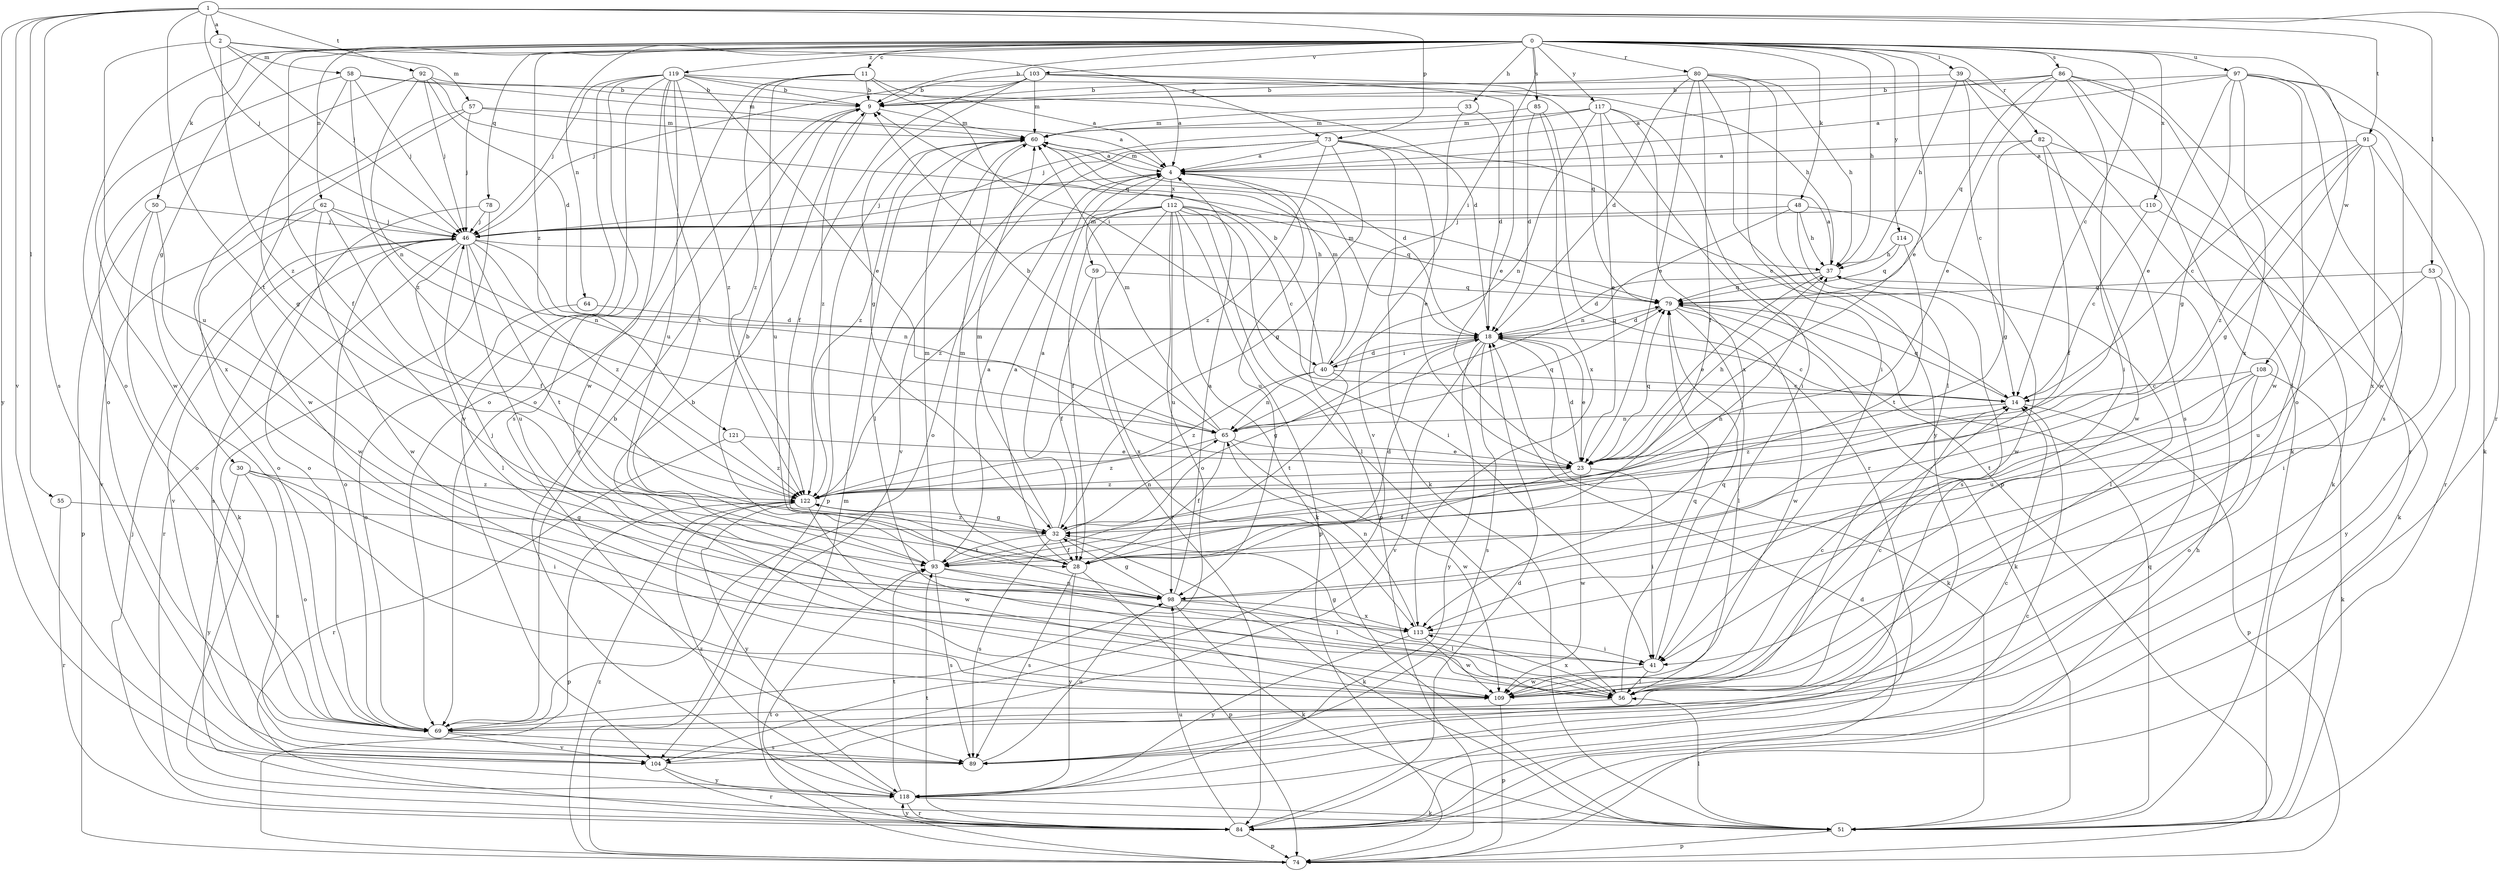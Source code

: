 strict digraph  {
0;
1;
2;
4;
9;
11;
14;
18;
23;
28;
30;
32;
33;
37;
39;
40;
41;
46;
48;
50;
51;
53;
55;
56;
57;
58;
59;
60;
62;
64;
65;
69;
73;
74;
78;
79;
80;
82;
84;
85;
86;
89;
91;
92;
93;
97;
98;
103;
104;
108;
109;
110;
112;
113;
114;
117;
118;
119;
121;
122;
0 -> 9  [label=b];
0 -> 11  [label=c];
0 -> 14  [label=c];
0 -> 23  [label=e];
0 -> 28  [label=f];
0 -> 30  [label=g];
0 -> 33  [label=h];
0 -> 37  [label=h];
0 -> 39  [label=i];
0 -> 40  [label=i];
0 -> 48  [label=k];
0 -> 50  [label=k];
0 -> 62  [label=n];
0 -> 64  [label=n];
0 -> 69  [label=o];
0 -> 78  [label=q];
0 -> 80  [label=r];
0 -> 82  [label=r];
0 -> 85  [label=s];
0 -> 86  [label=s];
0 -> 97  [label=u];
0 -> 103  [label=v];
0 -> 108  [label=w];
0 -> 110  [label=x];
0 -> 114  [label=y];
0 -> 117  [label=y];
0 -> 119  [label=z];
0 -> 121  [label=z];
1 -> 2  [label=a];
1 -> 46  [label=j];
1 -> 53  [label=l];
1 -> 55  [label=l];
1 -> 73  [label=p];
1 -> 84  [label=r];
1 -> 89  [label=s];
1 -> 91  [label=t];
1 -> 92  [label=t];
1 -> 93  [label=t];
1 -> 104  [label=v];
1 -> 118  [label=y];
2 -> 46  [label=j];
2 -> 57  [label=m];
2 -> 58  [label=m];
2 -> 73  [label=p];
2 -> 98  [label=u];
2 -> 122  [label=z];
4 -> 46  [label=j];
4 -> 59  [label=m];
4 -> 60  [label=m];
4 -> 74  [label=p];
4 -> 98  [label=u];
4 -> 112  [label=x];
9 -> 60  [label=m];
9 -> 118  [label=y];
9 -> 122  [label=z];
11 -> 4  [label=a];
11 -> 9  [label=b];
11 -> 40  [label=i];
11 -> 69  [label=o];
11 -> 98  [label=u];
11 -> 122  [label=z];
14 -> 65  [label=n];
14 -> 74  [label=p];
14 -> 79  [label=q];
14 -> 122  [label=z];
18 -> 14  [label=c];
18 -> 23  [label=e];
18 -> 32  [label=g];
18 -> 40  [label=i];
18 -> 51  [label=k];
18 -> 60  [label=m];
18 -> 79  [label=q];
18 -> 89  [label=s];
18 -> 104  [label=v];
18 -> 118  [label=y];
23 -> 18  [label=d];
23 -> 28  [label=f];
23 -> 37  [label=h];
23 -> 41  [label=i];
23 -> 79  [label=q];
23 -> 109  [label=w];
23 -> 122  [label=z];
28 -> 4  [label=a];
28 -> 18  [label=d];
28 -> 60  [label=m];
28 -> 74  [label=p];
28 -> 89  [label=s];
28 -> 118  [label=y];
30 -> 41  [label=i];
30 -> 69  [label=o];
30 -> 89  [label=s];
30 -> 118  [label=y];
30 -> 122  [label=z];
32 -> 4  [label=a];
32 -> 28  [label=f];
32 -> 51  [label=k];
32 -> 60  [label=m];
32 -> 65  [label=n];
32 -> 89  [label=s];
32 -> 93  [label=t];
32 -> 122  [label=z];
33 -> 18  [label=d];
33 -> 60  [label=m];
33 -> 104  [label=v];
37 -> 4  [label=a];
37 -> 18  [label=d];
37 -> 23  [label=e];
37 -> 56  [label=l];
37 -> 79  [label=q];
39 -> 9  [label=b];
39 -> 14  [label=c];
39 -> 37  [label=h];
39 -> 51  [label=k];
39 -> 89  [label=s];
40 -> 9  [label=b];
40 -> 14  [label=c];
40 -> 18  [label=d];
40 -> 60  [label=m];
40 -> 65  [label=n];
40 -> 93  [label=t];
40 -> 122  [label=z];
41 -> 32  [label=g];
41 -> 56  [label=l];
41 -> 79  [label=q];
41 -> 109  [label=w];
46 -> 37  [label=h];
46 -> 56  [label=l];
46 -> 65  [label=n];
46 -> 69  [label=o];
46 -> 84  [label=r];
46 -> 89  [label=s];
46 -> 93  [label=t];
46 -> 98  [label=u];
46 -> 104  [label=v];
46 -> 122  [label=z];
48 -> 37  [label=h];
48 -> 46  [label=j];
48 -> 65  [label=n];
48 -> 89  [label=s];
48 -> 109  [label=w];
50 -> 46  [label=j];
50 -> 69  [label=o];
50 -> 74  [label=p];
50 -> 109  [label=w];
51 -> 56  [label=l];
51 -> 74  [label=p];
51 -> 79  [label=q];
53 -> 41  [label=i];
53 -> 79  [label=q];
53 -> 98  [label=u];
53 -> 118  [label=y];
55 -> 32  [label=g];
55 -> 84  [label=r];
56 -> 9  [label=b];
56 -> 14  [label=c];
56 -> 69  [label=o];
56 -> 79  [label=q];
56 -> 113  [label=x];
57 -> 4  [label=a];
57 -> 46  [label=j];
57 -> 60  [label=m];
57 -> 109  [label=w];
57 -> 113  [label=x];
58 -> 9  [label=b];
58 -> 32  [label=g];
58 -> 46  [label=j];
58 -> 60  [label=m];
58 -> 109  [label=w];
58 -> 122  [label=z];
59 -> 28  [label=f];
59 -> 79  [label=q];
59 -> 113  [label=x];
60 -> 4  [label=a];
60 -> 18  [label=d];
60 -> 56  [label=l];
60 -> 74  [label=p];
60 -> 122  [label=z];
62 -> 28  [label=f];
62 -> 46  [label=j];
62 -> 65  [label=n];
62 -> 69  [label=o];
62 -> 104  [label=v];
62 -> 109  [label=w];
64 -> 18  [label=d];
64 -> 69  [label=o];
65 -> 9  [label=b];
65 -> 23  [label=e];
65 -> 28  [label=f];
65 -> 60  [label=m];
65 -> 79  [label=q];
65 -> 109  [label=w];
65 -> 122  [label=z];
69 -> 9  [label=b];
69 -> 89  [label=s];
69 -> 104  [label=v];
73 -> 4  [label=a];
73 -> 14  [label=c];
73 -> 23  [label=e];
73 -> 32  [label=g];
73 -> 51  [label=k];
73 -> 69  [label=o];
73 -> 104  [label=v];
73 -> 122  [label=z];
74 -> 18  [label=d];
74 -> 60  [label=m];
74 -> 93  [label=t];
74 -> 122  [label=z];
78 -> 46  [label=j];
78 -> 51  [label=k];
78 -> 69  [label=o];
79 -> 18  [label=d];
79 -> 51  [label=k];
79 -> 56  [label=l];
79 -> 109  [label=w];
80 -> 9  [label=b];
80 -> 18  [label=d];
80 -> 23  [label=e];
80 -> 28  [label=f];
80 -> 37  [label=h];
80 -> 41  [label=i];
80 -> 56  [label=l];
80 -> 118  [label=y];
82 -> 4  [label=a];
82 -> 28  [label=f];
82 -> 32  [label=g];
82 -> 51  [label=k];
82 -> 109  [label=w];
84 -> 14  [label=c];
84 -> 18  [label=d];
84 -> 37  [label=h];
84 -> 46  [label=j];
84 -> 74  [label=p];
84 -> 93  [label=t];
84 -> 98  [label=u];
84 -> 118  [label=y];
85 -> 18  [label=d];
85 -> 60  [label=m];
85 -> 84  [label=r];
85 -> 113  [label=x];
86 -> 4  [label=a];
86 -> 9  [label=b];
86 -> 23  [label=e];
86 -> 41  [label=i];
86 -> 69  [label=o];
86 -> 79  [label=q];
86 -> 84  [label=r];
86 -> 109  [label=w];
89 -> 98  [label=u];
91 -> 4  [label=a];
91 -> 14  [label=c];
91 -> 32  [label=g];
91 -> 84  [label=r];
91 -> 113  [label=x];
91 -> 122  [label=z];
92 -> 9  [label=b];
92 -> 18  [label=d];
92 -> 46  [label=j];
92 -> 65  [label=n];
92 -> 69  [label=o];
92 -> 79  [label=q];
93 -> 4  [label=a];
93 -> 9  [label=b];
93 -> 37  [label=h];
93 -> 56  [label=l];
93 -> 60  [label=m];
93 -> 89  [label=s];
93 -> 98  [label=u];
97 -> 4  [label=a];
97 -> 9  [label=b];
97 -> 23  [label=e];
97 -> 32  [label=g];
97 -> 51  [label=k];
97 -> 56  [label=l];
97 -> 89  [label=s];
97 -> 109  [label=w];
97 -> 113  [label=x];
98 -> 4  [label=a];
98 -> 32  [label=g];
98 -> 51  [label=k];
98 -> 56  [label=l];
98 -> 113  [label=x];
103 -> 4  [label=a];
103 -> 9  [label=b];
103 -> 23  [label=e];
103 -> 28  [label=f];
103 -> 32  [label=g];
103 -> 37  [label=h];
103 -> 46  [label=j];
103 -> 60  [label=m];
104 -> 14  [label=c];
104 -> 84  [label=r];
104 -> 118  [label=y];
108 -> 14  [label=c];
108 -> 51  [label=k];
108 -> 69  [label=o];
108 -> 93  [label=t];
108 -> 98  [label=u];
109 -> 14  [label=c];
109 -> 74  [label=p];
110 -> 14  [label=c];
110 -> 46  [label=j];
110 -> 51  [label=k];
112 -> 14  [label=c];
112 -> 28  [label=f];
112 -> 41  [label=i];
112 -> 46  [label=j];
112 -> 51  [label=k];
112 -> 56  [label=l];
112 -> 69  [label=o];
112 -> 74  [label=p];
112 -> 79  [label=q];
112 -> 84  [label=r];
112 -> 98  [label=u];
112 -> 122  [label=z];
113 -> 41  [label=i];
113 -> 46  [label=j];
113 -> 65  [label=n];
113 -> 109  [label=w];
113 -> 118  [label=y];
114 -> 37  [label=h];
114 -> 79  [label=q];
114 -> 93  [label=t];
117 -> 23  [label=e];
117 -> 41  [label=i];
117 -> 46  [label=j];
117 -> 60  [label=m];
117 -> 65  [label=n];
117 -> 74  [label=p];
117 -> 113  [label=x];
118 -> 51  [label=k];
118 -> 84  [label=r];
118 -> 93  [label=t];
118 -> 122  [label=z];
119 -> 9  [label=b];
119 -> 18  [label=d];
119 -> 23  [label=e];
119 -> 46  [label=j];
119 -> 69  [label=o];
119 -> 79  [label=q];
119 -> 89  [label=s];
119 -> 93  [label=t];
119 -> 98  [label=u];
119 -> 104  [label=v];
119 -> 109  [label=w];
119 -> 122  [label=z];
121 -> 23  [label=e];
121 -> 84  [label=r];
121 -> 122  [label=z];
122 -> 32  [label=g];
122 -> 74  [label=p];
122 -> 109  [label=w];
122 -> 118  [label=y];
}
